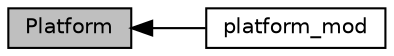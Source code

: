 digraph "Platform"
{
  edge [fontname="Helvetica",fontsize="10",labelfontname="Helvetica",labelfontsize="10"];
  node [fontname="Helvetica",fontsize="10",shape=box];
  rankdir=LR;
  Node2 [label="platform_mod",height=0.2,width=0.4,color="black", fillcolor="white", style="filled",URL="$group__platform__mod.html",tooltip="Uses fms_platform.h to define byte sizes for variable kinds to be used in fms."];
  Node1 [label="Platform",height=0.2,width=0.4,color="black", fillcolor="grey75", style="filled", fontcolor="black",tooltip="Modules and associated files in the platform directory."];
  Node1->Node2 [shape=plaintext, dir="back", style="solid"];
}
